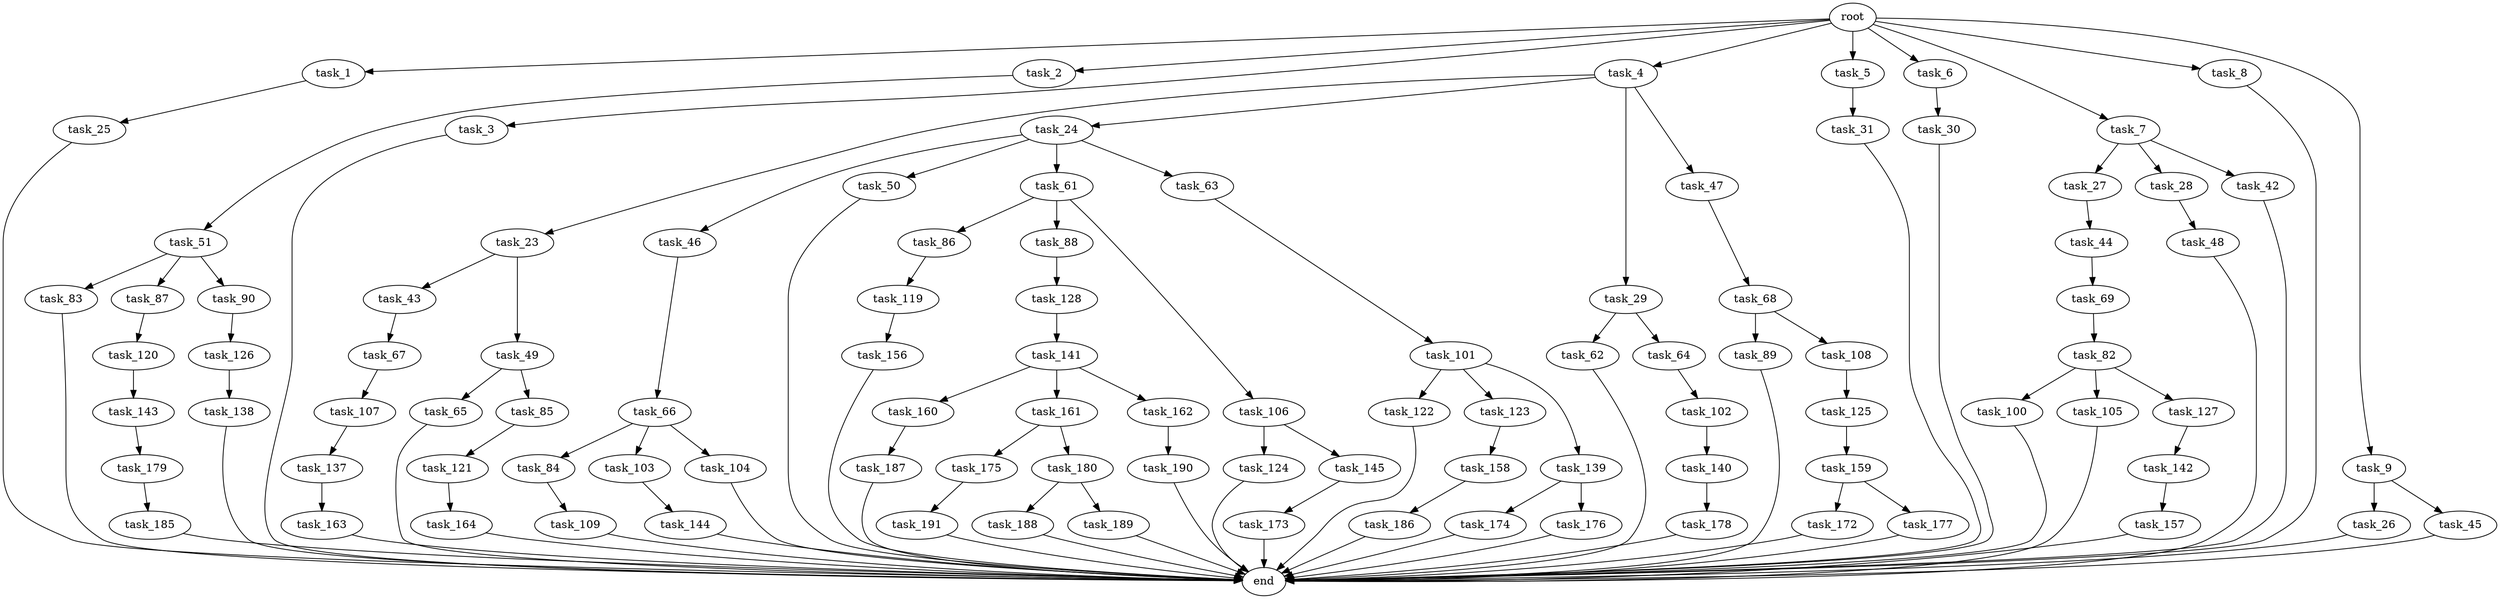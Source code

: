 digraph G {
  root [size="0.000000"];
  task_1 [size="2.048000"];
  task_2 [size="2.048000"];
  task_3 [size="2.048000"];
  task_4 [size="2.048000"];
  task_5 [size="2.048000"];
  task_6 [size="2.048000"];
  task_7 [size="2.048000"];
  task_8 [size="2.048000"];
  task_9 [size="2.048000"];
  task_23 [size="841813590.016000"];
  task_24 [size="841813590.016000"];
  task_25 [size="1717986918.400000"];
  task_26 [size="429496729.600000"];
  task_27 [size="841813590.016000"];
  task_28 [size="841813590.016000"];
  task_29 [size="841813590.016000"];
  task_30 [size="1391569403.904000"];
  task_31 [size="154618822.656000"];
  task_42 [size="841813590.016000"];
  task_43 [size="1099511627.776000"];
  task_44 [size="274877906.944000"];
  task_45 [size="429496729.600000"];
  task_46 [size="1391569403.904000"];
  task_47 [size="841813590.016000"];
  task_48 [size="154618822.656000"];
  task_49 [size="1099511627.776000"];
  task_50 [size="1391569403.904000"];
  task_51 [size="274877906.944000"];
  task_61 [size="1391569403.904000"];
  task_62 [size="841813590.016000"];
  task_63 [size="1391569403.904000"];
  task_64 [size="841813590.016000"];
  task_65 [size="154618822.656000"];
  task_66 [size="154618822.656000"];
  task_67 [size="1099511627.776000"];
  task_68 [size="154618822.656000"];
  task_69 [size="154618822.656000"];
  task_82 [size="429496729.600000"];
  task_83 [size="1099511627.776000"];
  task_84 [size="1391569403.904000"];
  task_85 [size="154618822.656000"];
  task_86 [size="429496729.600000"];
  task_87 [size="1099511627.776000"];
  task_88 [size="429496729.600000"];
  task_89 [size="841813590.016000"];
  task_90 [size="1099511627.776000"];
  task_100 [size="68719476.736000"];
  task_101 [size="274877906.944000"];
  task_102 [size="1099511627.776000"];
  task_103 [size="1391569403.904000"];
  task_104 [size="1391569403.904000"];
  task_105 [size="68719476.736000"];
  task_106 [size="429496729.600000"];
  task_107 [size="68719476.736000"];
  task_108 [size="841813590.016000"];
  task_109 [size="1717986918.400000"];
  task_119 [size="68719476.736000"];
  task_120 [size="154618822.656000"];
  task_121 [size="618475290.624000"];
  task_122 [size="154618822.656000"];
  task_123 [size="154618822.656000"];
  task_124 [size="1391569403.904000"];
  task_125 [size="154618822.656000"];
  task_126 [size="1099511627.776000"];
  task_127 [size="68719476.736000"];
  task_128 [size="154618822.656000"];
  task_137 [size="1391569403.904000"];
  task_138 [size="1391569403.904000"];
  task_139 [size="154618822.656000"];
  task_140 [size="1717986918.400000"];
  task_141 [size="154618822.656000"];
  task_142 [size="618475290.624000"];
  task_143 [size="274877906.944000"];
  task_144 [size="618475290.624000"];
  task_145 [size="1391569403.904000"];
  task_156 [size="68719476.736000"];
  task_157 [size="841813590.016000"];
  task_158 [size="618475290.624000"];
  task_159 [size="154618822.656000"];
  task_160 [size="618475290.624000"];
  task_161 [size="618475290.624000"];
  task_162 [size="618475290.624000"];
  task_163 [size="429496729.600000"];
  task_164 [size="429496729.600000"];
  task_172 [size="1391569403.904000"];
  task_173 [size="1391569403.904000"];
  task_174 [size="618475290.624000"];
  task_175 [size="429496729.600000"];
  task_176 [size="618475290.624000"];
  task_177 [size="1391569403.904000"];
  task_178 [size="1391569403.904000"];
  task_179 [size="154618822.656000"];
  task_180 [size="429496729.600000"];
  task_185 [size="1717986918.400000"];
  task_186 [size="841813590.016000"];
  task_187 [size="274877906.944000"];
  task_188 [size="1391569403.904000"];
  task_189 [size="1391569403.904000"];
  task_190 [size="618475290.624000"];
  task_191 [size="1391569403.904000"];
  end [size="0.000000"];

  root -> task_1 [size="1.000000"];
  root -> task_2 [size="1.000000"];
  root -> task_3 [size="1.000000"];
  root -> task_4 [size="1.000000"];
  root -> task_5 [size="1.000000"];
  root -> task_6 [size="1.000000"];
  root -> task_7 [size="1.000000"];
  root -> task_8 [size="1.000000"];
  root -> task_9 [size="1.000000"];
  task_1 -> task_25 [size="838860800.000000"];
  task_2 -> task_51 [size="134217728.000000"];
  task_3 -> end [size="1.000000"];
  task_4 -> task_23 [size="411041792.000000"];
  task_4 -> task_24 [size="411041792.000000"];
  task_4 -> task_29 [size="411041792.000000"];
  task_4 -> task_47 [size="411041792.000000"];
  task_5 -> task_31 [size="75497472.000000"];
  task_6 -> task_30 [size="679477248.000000"];
  task_7 -> task_27 [size="411041792.000000"];
  task_7 -> task_28 [size="411041792.000000"];
  task_7 -> task_42 [size="411041792.000000"];
  task_8 -> end [size="1.000000"];
  task_9 -> task_26 [size="209715200.000000"];
  task_9 -> task_45 [size="209715200.000000"];
  task_23 -> task_43 [size="536870912.000000"];
  task_23 -> task_49 [size="536870912.000000"];
  task_24 -> task_46 [size="679477248.000000"];
  task_24 -> task_50 [size="679477248.000000"];
  task_24 -> task_61 [size="679477248.000000"];
  task_24 -> task_63 [size="679477248.000000"];
  task_25 -> end [size="1.000000"];
  task_26 -> end [size="1.000000"];
  task_27 -> task_44 [size="134217728.000000"];
  task_28 -> task_48 [size="75497472.000000"];
  task_29 -> task_62 [size="411041792.000000"];
  task_29 -> task_64 [size="411041792.000000"];
  task_30 -> end [size="1.000000"];
  task_31 -> end [size="1.000000"];
  task_42 -> end [size="1.000000"];
  task_43 -> task_67 [size="536870912.000000"];
  task_44 -> task_69 [size="75497472.000000"];
  task_45 -> end [size="1.000000"];
  task_46 -> task_66 [size="75497472.000000"];
  task_47 -> task_68 [size="75497472.000000"];
  task_48 -> end [size="1.000000"];
  task_49 -> task_65 [size="75497472.000000"];
  task_49 -> task_85 [size="75497472.000000"];
  task_50 -> end [size="1.000000"];
  task_51 -> task_83 [size="536870912.000000"];
  task_51 -> task_87 [size="536870912.000000"];
  task_51 -> task_90 [size="536870912.000000"];
  task_61 -> task_86 [size="209715200.000000"];
  task_61 -> task_88 [size="209715200.000000"];
  task_61 -> task_106 [size="209715200.000000"];
  task_62 -> end [size="1.000000"];
  task_63 -> task_101 [size="134217728.000000"];
  task_64 -> task_102 [size="536870912.000000"];
  task_65 -> end [size="1.000000"];
  task_66 -> task_84 [size="679477248.000000"];
  task_66 -> task_103 [size="679477248.000000"];
  task_66 -> task_104 [size="679477248.000000"];
  task_67 -> task_107 [size="33554432.000000"];
  task_68 -> task_89 [size="411041792.000000"];
  task_68 -> task_108 [size="411041792.000000"];
  task_69 -> task_82 [size="209715200.000000"];
  task_82 -> task_100 [size="33554432.000000"];
  task_82 -> task_105 [size="33554432.000000"];
  task_82 -> task_127 [size="33554432.000000"];
  task_83 -> end [size="1.000000"];
  task_84 -> task_109 [size="838860800.000000"];
  task_85 -> task_121 [size="301989888.000000"];
  task_86 -> task_119 [size="33554432.000000"];
  task_87 -> task_120 [size="75497472.000000"];
  task_88 -> task_128 [size="75497472.000000"];
  task_89 -> end [size="1.000000"];
  task_90 -> task_126 [size="536870912.000000"];
  task_100 -> end [size="1.000000"];
  task_101 -> task_122 [size="75497472.000000"];
  task_101 -> task_123 [size="75497472.000000"];
  task_101 -> task_139 [size="75497472.000000"];
  task_102 -> task_140 [size="838860800.000000"];
  task_103 -> task_144 [size="301989888.000000"];
  task_104 -> end [size="1.000000"];
  task_105 -> end [size="1.000000"];
  task_106 -> task_124 [size="679477248.000000"];
  task_106 -> task_145 [size="679477248.000000"];
  task_107 -> task_137 [size="679477248.000000"];
  task_108 -> task_125 [size="75497472.000000"];
  task_109 -> end [size="1.000000"];
  task_119 -> task_156 [size="33554432.000000"];
  task_120 -> task_143 [size="134217728.000000"];
  task_121 -> task_164 [size="209715200.000000"];
  task_122 -> end [size="1.000000"];
  task_123 -> task_158 [size="301989888.000000"];
  task_124 -> end [size="1.000000"];
  task_125 -> task_159 [size="75497472.000000"];
  task_126 -> task_138 [size="679477248.000000"];
  task_127 -> task_142 [size="301989888.000000"];
  task_128 -> task_141 [size="75497472.000000"];
  task_137 -> task_163 [size="209715200.000000"];
  task_138 -> end [size="1.000000"];
  task_139 -> task_174 [size="301989888.000000"];
  task_139 -> task_176 [size="301989888.000000"];
  task_140 -> task_178 [size="679477248.000000"];
  task_141 -> task_160 [size="301989888.000000"];
  task_141 -> task_161 [size="301989888.000000"];
  task_141 -> task_162 [size="301989888.000000"];
  task_142 -> task_157 [size="411041792.000000"];
  task_143 -> task_179 [size="75497472.000000"];
  task_144 -> end [size="1.000000"];
  task_145 -> task_173 [size="679477248.000000"];
  task_156 -> end [size="1.000000"];
  task_157 -> end [size="1.000000"];
  task_158 -> task_186 [size="411041792.000000"];
  task_159 -> task_172 [size="679477248.000000"];
  task_159 -> task_177 [size="679477248.000000"];
  task_160 -> task_187 [size="134217728.000000"];
  task_161 -> task_175 [size="209715200.000000"];
  task_161 -> task_180 [size="209715200.000000"];
  task_162 -> task_190 [size="301989888.000000"];
  task_163 -> end [size="1.000000"];
  task_164 -> end [size="1.000000"];
  task_172 -> end [size="1.000000"];
  task_173 -> end [size="1.000000"];
  task_174 -> end [size="1.000000"];
  task_175 -> task_191 [size="679477248.000000"];
  task_176 -> end [size="1.000000"];
  task_177 -> end [size="1.000000"];
  task_178 -> end [size="1.000000"];
  task_179 -> task_185 [size="838860800.000000"];
  task_180 -> task_188 [size="679477248.000000"];
  task_180 -> task_189 [size="679477248.000000"];
  task_185 -> end [size="1.000000"];
  task_186 -> end [size="1.000000"];
  task_187 -> end [size="1.000000"];
  task_188 -> end [size="1.000000"];
  task_189 -> end [size="1.000000"];
  task_190 -> end [size="1.000000"];
  task_191 -> end [size="1.000000"];
}
